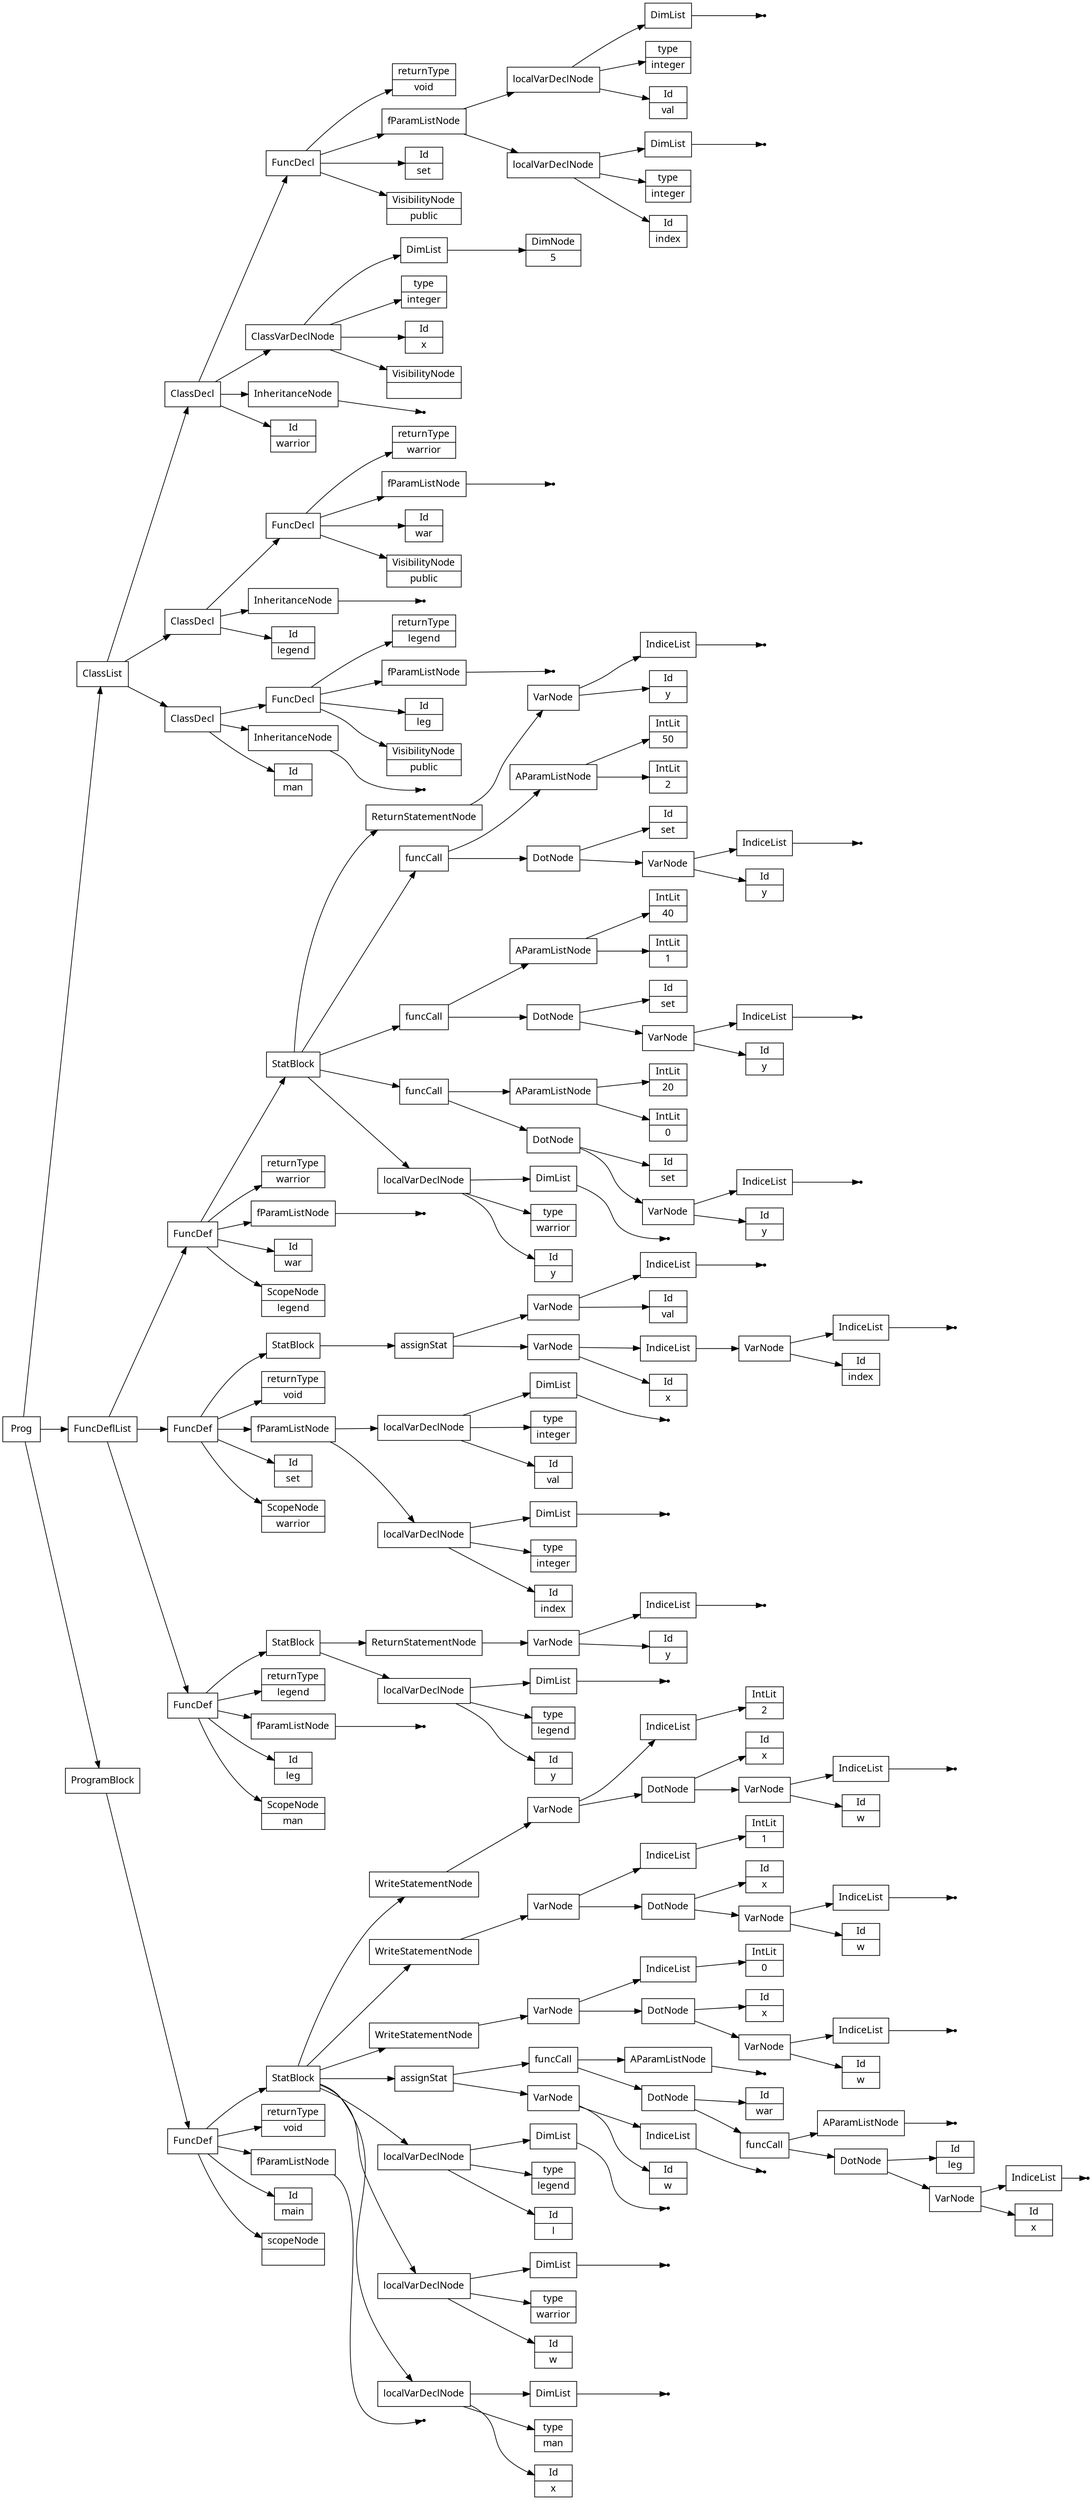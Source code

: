 digraph AST {
node [shape=record];
 node [fontname=Sans];charset="UTF-8" splines=true splines=spline rankdir =LR ordering="out"
0[label="Id|man"];
none2[shape="point"];
3[label="InheritanceNode"];
3->none2;
4[label="VisibilityNode|public"];
5[label="Id|leg"];
none7[shape="point"];
8[label="fParamListNode"];
8->none7;
9[label="returnType|legend"];
10[label="FuncDecl"];
10->9;
10->8;
10->5;
10->4;
11[label="ClassDecl"];
11->10;
11->3;
11->0;
12[label="Id|legend"];
none14[shape="point"];
15[label="InheritanceNode"];
15->none14;
16[label="VisibilityNode|public"];
17[label="Id|war"];
none19[shape="point"];
20[label="fParamListNode"];
20->none19;
21[label="returnType|warrior"];
22[label="FuncDecl"];
22->21;
22->20;
22->17;
22->16;
23[label="ClassDecl"];
23->22;
23->15;
23->12;
24[label="Id|warrior"];
none26[shape="point"];
27[label="InheritanceNode"];
27->none26;
28[label="VisibilityNode|"];
29[label="Id|x"];
30[label="type|integer"];
32[label="DimNode|5"];
33[label="DimList"];
33->32;
34[label="ClassVarDeclNode"];
34->33;
34->30;
34->29;
34->28;
35[label="VisibilityNode|public"];
36[label="Id|set"];
38[label="Id|index"];
39[label="type|integer"];
none41[shape="point"];
42[label="DimList"];
42->none41;
43[label="localVarDeclNode"];
43->42;
43->39;
43->38;
44[label="Id|val"];
45[label="type|integer"];
none47[shape="point"];
48[label="DimList"];
48->none47;
49[label="localVarDeclNode"];
49->48;
49->45;
49->44;
50[label="fParamListNode"];
50->49;
50->43;
51[label="returnType|void"];
52[label="FuncDecl"];
52->51;
52->50;
52->36;
52->35;
53[label="ClassDecl"];
53->52;
53->34;
53->27;
53->24;
55[label="Id|leg"];
none57[shape="point"];
58[label="fParamListNode"];
58->none57;
59[label="returnType|legend"];
61[label="Id|y"];
62[label="type|legend"];
none64[shape="point"];
65[label="DimList"];
65->none64;
66[label="localVarDeclNode"];
66->65;
66->62;
66->61;
67[label="Id|y"];
none69[shape="point"];
70[label="IndiceList"];
70->none69;
71[label="VarNode"];
71->70;
71->67;
72[label="ReturnStatementNode"];
72->71;
73[label="StatBlock"];
73->72;
73->66;
74[label="FuncDef"];
54[label="ScopeNode|man"];
74->73;
74->59;
74->58;
74->55;
74->54;
76[label="Id|set"];
78[label="Id|index"];
79[label="type|integer"];
none81[shape="point"];
82[label="DimList"];
82->none81;
83[label="localVarDeclNode"];
83->82;
83->79;
83->78;
84[label="Id|val"];
85[label="type|integer"];
none87[shape="point"];
88[label="DimList"];
88->none87;
89[label="localVarDeclNode"];
89->88;
89->85;
89->84;
90[label="fParamListNode"];
90->89;
90->83;
91[label="returnType|void"];
93[label="Id|x"];
95[label="Id|index"];
none97[shape="point"];
98[label="IndiceList"];
98->none97;
99[label="VarNode"];
99->98;
99->95;
100[label="IndiceList"];
100->99;
101[label="VarNode"];
101->100;
101->93;
102[label="Id|val"];
none104[shape="point"];
105[label="IndiceList"];
105->none104;
106[label="VarNode"];
106->105;
106->102;
107[label="assignStat"];
107->106;
107->101;
108[label="StatBlock"];
108->107;
109[label="FuncDef"];
75[label="ScopeNode|warrior"];
109->108;
109->91;
109->90;
109->76;
109->75;
111[label="Id|war"];
none113[shape="point"];
114[label="fParamListNode"];
114->none113;
115[label="returnType|warrior"];
117[label="Id|y"];
118[label="type|warrior"];
none120[shape="point"];
121[label="DimList"];
121->none120;
122[label="localVarDeclNode"];
122->121;
122->118;
122->117;
123[label="Id|y"];
none125[shape="point"];
126[label="IndiceList"];
126->none125;
127[label="VarNode"];
127->126;
127->123;
128[label="Id|set"];
129[label="DotNode"];
129->128;
129->127;
131[label="IntLit|0"];
132[label="IntLit|20"];
133[label="AParamListNode"];
133->132;
133->131;
134[label="funcCall"];
134->133;
134->129;
135[label="Id|y"];
none137[shape="point"];
138[label="IndiceList"];
138->none137;
139[label="VarNode"];
139->138;
139->135;
140[label="Id|set"];
141[label="DotNode"];
141->140;
141->139;
143[label="IntLit|1"];
144[label="IntLit|40"];
145[label="AParamListNode"];
145->144;
145->143;
146[label="funcCall"];
146->145;
146->141;
147[label="Id|y"];
none149[shape="point"];
150[label="IndiceList"];
150->none149;
151[label="VarNode"];
151->150;
151->147;
152[label="Id|set"];
153[label="DotNode"];
153->152;
153->151;
155[label="IntLit|2"];
156[label="IntLit|50"];
157[label="AParamListNode"];
157->156;
157->155;
158[label="funcCall"];
158->157;
158->153;
159[label="Id|y"];
none161[shape="point"];
162[label="IndiceList"];
162->none161;
163[label="VarNode"];
163->162;
163->159;
164[label="ReturnStatementNode"];
164->163;
165[label="StatBlock"];
165->164;
165->158;
165->146;
165->134;
165->122;
166[label="FuncDef"];
110[label="ScopeNode|legend"];
166->165;
166->115;
166->114;
166->111;
166->110;
168[label="scopeNode| "];
none170[shape="point"];
171[label="fParamListNode"];
171->none170;
172[label="returnType|void"];
174[label="Id|x"];
175[label="type|man"];
none177[shape="point"];
178[label="DimList"];
178->none177;
179[label="localVarDeclNode"];
179->178;
179->175;
179->174;
180[label="Id|w"];
181[label="type|warrior"];
none183[shape="point"];
184[label="DimList"];
184->none183;
185[label="localVarDeclNode"];
185->184;
185->181;
185->180;
186[label="Id|l"];
187[label="type|legend"];
none189[shape="point"];
190[label="DimList"];
190->none189;
191[label="localVarDeclNode"];
191->190;
191->187;
191->186;
192[label="Id|w"];
none194[shape="point"];
195[label="IndiceList"];
195->none194;
196[label="VarNode"];
196->195;
196->192;
197[label="Id|x"];
none199[shape="point"];
200[label="IndiceList"];
200->none199;
201[label="VarNode"];
201->200;
201->197;
202[label="Id|leg"];
203[label="DotNode"];
203->202;
203->201;
none205[shape="point"];
206[label="AParamListNode"];
206->none205;
207[label="funcCall"];
207->206;
207->203;
208[label="Id|war"];
209[label="DotNode"];
209->208;
209->207;
none211[shape="point"];
212[label="AParamListNode"];
212->none211;
213[label="funcCall"];
213->212;
213->209;
214[label="assignStat"];
214->213;
214->196;
215[label="Id|w"];
none217[shape="point"];
218[label="IndiceList"];
218->none217;
219[label="VarNode"];
219->218;
219->215;
220[label="Id|x"];
221[label="DotNode"];
221->220;
221->219;
223[label="IntLit|0"];
224[label="IndiceList"];
224->223;
225[label="VarNode"];
225->224;
225->221;
226[label="WriteStatementNode"];
226->225;
227[label="Id|w"];
none229[shape="point"];
230[label="IndiceList"];
230->none229;
231[label="VarNode"];
231->230;
231->227;
232[label="Id|x"];
233[label="DotNode"];
233->232;
233->231;
235[label="IntLit|1"];
236[label="IndiceList"];
236->235;
237[label="VarNode"];
237->236;
237->233;
238[label="WriteStatementNode"];
238->237;
239[label="Id|w"];
none241[shape="point"];
242[label="IndiceList"];
242->none241;
243[label="VarNode"];
243->242;
243->239;
244[label="Id|x"];
245[label="DotNode"];
245->244;
245->243;
247[label="IntLit|2"];
248[label="IndiceList"];
248->247;
249[label="VarNode"];
249->248;
249->245;
250[label="WriteStatementNode"];
250->249;
251[label="StatBlock"];
251->250;
251->238;
251->226;
251->214;
251->191;
251->185;
251->179;
252[label="FuncDef"];
167[label="Id|main"];
252->251;
252->172;
252->171;
252->167;
252->168;
253[label="ClassList"];
254[label="FuncDeflList"];
255[label="Prog"];
256[label="ProgramBlock"];
256->252;
254->166;
254->109;
254->74;
253->53;
253->23;
253->11;
255->253;
255->254;
255->256;
}